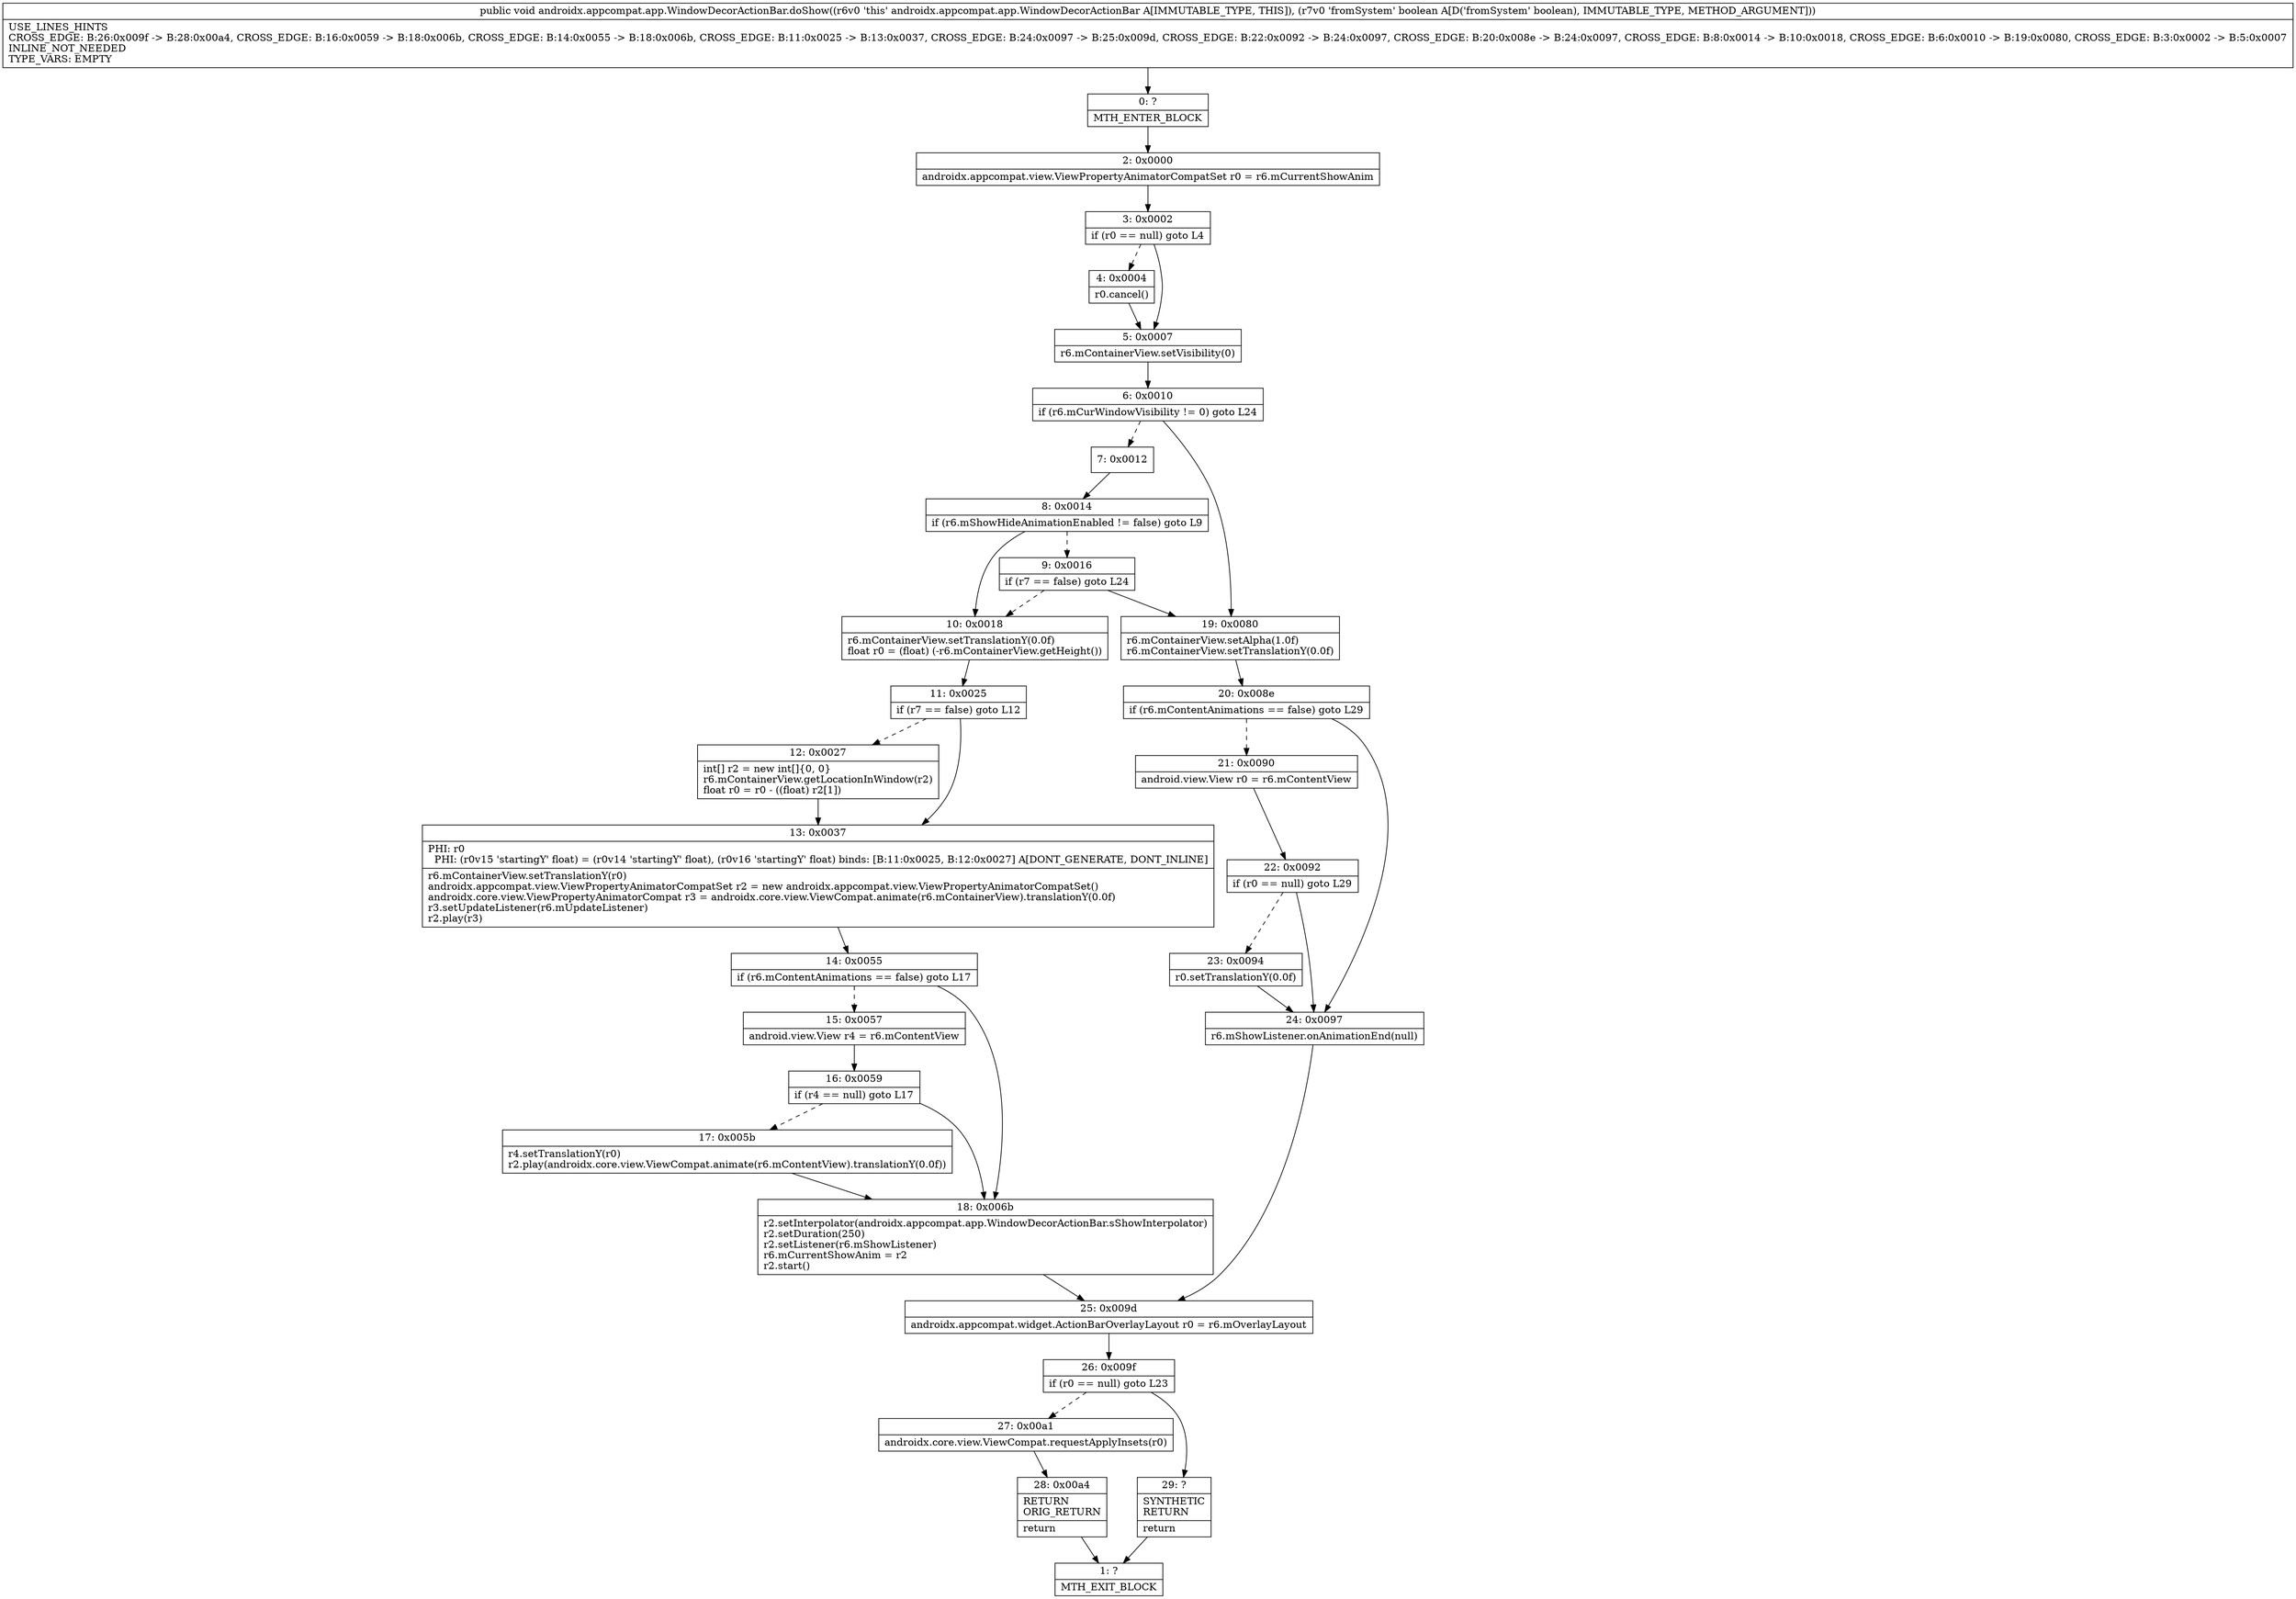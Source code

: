 digraph "CFG forandroidx.appcompat.app.WindowDecorActionBar.doShow(Z)V" {
Node_0 [shape=record,label="{0\:\ ?|MTH_ENTER_BLOCK\l}"];
Node_2 [shape=record,label="{2\:\ 0x0000|androidx.appcompat.view.ViewPropertyAnimatorCompatSet r0 = r6.mCurrentShowAnim\l}"];
Node_3 [shape=record,label="{3\:\ 0x0002|if (r0 == null) goto L4\l}"];
Node_4 [shape=record,label="{4\:\ 0x0004|r0.cancel()\l}"];
Node_5 [shape=record,label="{5\:\ 0x0007|r6.mContainerView.setVisibility(0)\l}"];
Node_6 [shape=record,label="{6\:\ 0x0010|if (r6.mCurWindowVisibility != 0) goto L24\l}"];
Node_7 [shape=record,label="{7\:\ 0x0012}"];
Node_8 [shape=record,label="{8\:\ 0x0014|if (r6.mShowHideAnimationEnabled != false) goto L9\l}"];
Node_9 [shape=record,label="{9\:\ 0x0016|if (r7 == false) goto L24\l}"];
Node_10 [shape=record,label="{10\:\ 0x0018|r6.mContainerView.setTranslationY(0.0f)\lfloat r0 = (float) (\-r6.mContainerView.getHeight())\l}"];
Node_11 [shape=record,label="{11\:\ 0x0025|if (r7 == false) goto L12\l}"];
Node_12 [shape=record,label="{12\:\ 0x0027|int[] r2 = new int[]\{0, 0\}\lr6.mContainerView.getLocationInWindow(r2)\lfloat r0 = r0 \- ((float) r2[1])\l}"];
Node_13 [shape=record,label="{13\:\ 0x0037|PHI: r0 \l  PHI: (r0v15 'startingY' float) = (r0v14 'startingY' float), (r0v16 'startingY' float) binds: [B:11:0x0025, B:12:0x0027] A[DONT_GENERATE, DONT_INLINE]\l|r6.mContainerView.setTranslationY(r0)\landroidx.appcompat.view.ViewPropertyAnimatorCompatSet r2 = new androidx.appcompat.view.ViewPropertyAnimatorCompatSet()\landroidx.core.view.ViewPropertyAnimatorCompat r3 = androidx.core.view.ViewCompat.animate(r6.mContainerView).translationY(0.0f)\lr3.setUpdateListener(r6.mUpdateListener)\lr2.play(r3)\l}"];
Node_14 [shape=record,label="{14\:\ 0x0055|if (r6.mContentAnimations == false) goto L17\l}"];
Node_15 [shape=record,label="{15\:\ 0x0057|android.view.View r4 = r6.mContentView\l}"];
Node_16 [shape=record,label="{16\:\ 0x0059|if (r4 == null) goto L17\l}"];
Node_17 [shape=record,label="{17\:\ 0x005b|r4.setTranslationY(r0)\lr2.play(androidx.core.view.ViewCompat.animate(r6.mContentView).translationY(0.0f))\l}"];
Node_18 [shape=record,label="{18\:\ 0x006b|r2.setInterpolator(androidx.appcompat.app.WindowDecorActionBar.sShowInterpolator)\lr2.setDuration(250)\lr2.setListener(r6.mShowListener)\lr6.mCurrentShowAnim = r2\lr2.start()\l}"];
Node_25 [shape=record,label="{25\:\ 0x009d|androidx.appcompat.widget.ActionBarOverlayLayout r0 = r6.mOverlayLayout\l}"];
Node_26 [shape=record,label="{26\:\ 0x009f|if (r0 == null) goto L23\l}"];
Node_27 [shape=record,label="{27\:\ 0x00a1|androidx.core.view.ViewCompat.requestApplyInsets(r0)\l}"];
Node_28 [shape=record,label="{28\:\ 0x00a4|RETURN\lORIG_RETURN\l|return\l}"];
Node_1 [shape=record,label="{1\:\ ?|MTH_EXIT_BLOCK\l}"];
Node_29 [shape=record,label="{29\:\ ?|SYNTHETIC\lRETURN\l|return\l}"];
Node_19 [shape=record,label="{19\:\ 0x0080|r6.mContainerView.setAlpha(1.0f)\lr6.mContainerView.setTranslationY(0.0f)\l}"];
Node_20 [shape=record,label="{20\:\ 0x008e|if (r6.mContentAnimations == false) goto L29\l}"];
Node_21 [shape=record,label="{21\:\ 0x0090|android.view.View r0 = r6.mContentView\l}"];
Node_22 [shape=record,label="{22\:\ 0x0092|if (r0 == null) goto L29\l}"];
Node_23 [shape=record,label="{23\:\ 0x0094|r0.setTranslationY(0.0f)\l}"];
Node_24 [shape=record,label="{24\:\ 0x0097|r6.mShowListener.onAnimationEnd(null)\l}"];
MethodNode[shape=record,label="{public void androidx.appcompat.app.WindowDecorActionBar.doShow((r6v0 'this' androidx.appcompat.app.WindowDecorActionBar A[IMMUTABLE_TYPE, THIS]), (r7v0 'fromSystem' boolean A[D('fromSystem' boolean), IMMUTABLE_TYPE, METHOD_ARGUMENT]))  | USE_LINES_HINTS\lCROSS_EDGE: B:26:0x009f \-\> B:28:0x00a4, CROSS_EDGE: B:16:0x0059 \-\> B:18:0x006b, CROSS_EDGE: B:14:0x0055 \-\> B:18:0x006b, CROSS_EDGE: B:11:0x0025 \-\> B:13:0x0037, CROSS_EDGE: B:24:0x0097 \-\> B:25:0x009d, CROSS_EDGE: B:22:0x0092 \-\> B:24:0x0097, CROSS_EDGE: B:20:0x008e \-\> B:24:0x0097, CROSS_EDGE: B:8:0x0014 \-\> B:10:0x0018, CROSS_EDGE: B:6:0x0010 \-\> B:19:0x0080, CROSS_EDGE: B:3:0x0002 \-\> B:5:0x0007\lINLINE_NOT_NEEDED\lTYPE_VARS: EMPTY\l}"];
MethodNode -> Node_0;Node_0 -> Node_2;
Node_2 -> Node_3;
Node_3 -> Node_4[style=dashed];
Node_3 -> Node_5;
Node_4 -> Node_5;
Node_5 -> Node_6;
Node_6 -> Node_7[style=dashed];
Node_6 -> Node_19;
Node_7 -> Node_8;
Node_8 -> Node_9[style=dashed];
Node_8 -> Node_10;
Node_9 -> Node_10[style=dashed];
Node_9 -> Node_19;
Node_10 -> Node_11;
Node_11 -> Node_12[style=dashed];
Node_11 -> Node_13;
Node_12 -> Node_13;
Node_13 -> Node_14;
Node_14 -> Node_15[style=dashed];
Node_14 -> Node_18;
Node_15 -> Node_16;
Node_16 -> Node_17[style=dashed];
Node_16 -> Node_18;
Node_17 -> Node_18;
Node_18 -> Node_25;
Node_25 -> Node_26;
Node_26 -> Node_27[style=dashed];
Node_26 -> Node_29;
Node_27 -> Node_28;
Node_28 -> Node_1;
Node_29 -> Node_1;
Node_19 -> Node_20;
Node_20 -> Node_21[style=dashed];
Node_20 -> Node_24;
Node_21 -> Node_22;
Node_22 -> Node_23[style=dashed];
Node_22 -> Node_24;
Node_23 -> Node_24;
Node_24 -> Node_25;
}

